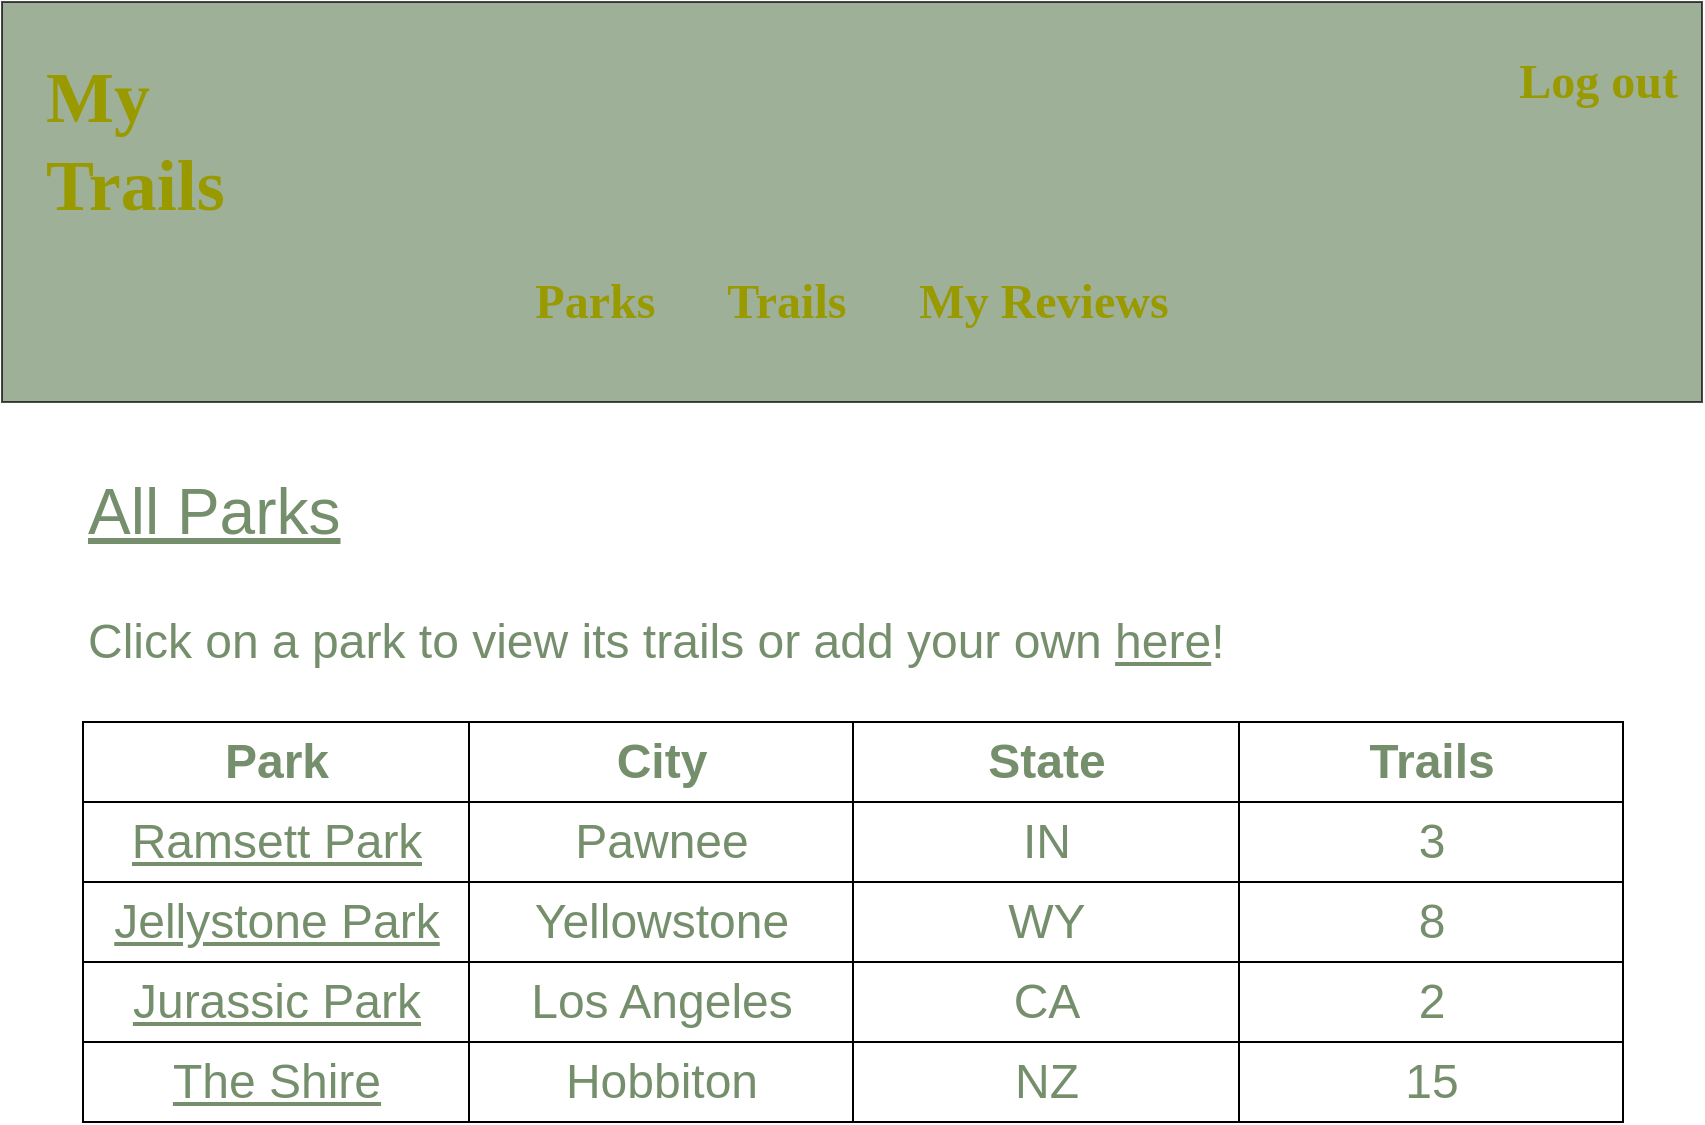 <mxfile>
    <diagram id="vAeUh7GE5oxJhPm7hiSd" name="Page-1">
        <mxGraphModel dx="1114" dy="1252" grid="1" gridSize="10" guides="1" tooltips="1" connect="1" arrows="1" fold="1" page="1" pageScale="1" pageWidth="850" pageHeight="1100" background="none" math="0" shadow="0">
            <root>
                <mxCell id="0"/>
                <mxCell id="1" parent="0"/>
                <mxCell id="2" value="" style="whiteSpace=wrap;html=1;fillColor=#758F6C;movable=0;resizable=0;rotatable=0;deletable=0;editable=0;connectable=0;opacity=70;" parent="1" vertex="1">
                    <mxGeometry width="850" height="200" as="geometry"/>
                </mxCell>
                <mxCell id="3" value="&lt;font face=&quot;Verdana&quot; style=&quot;font-size: 36px;&quot;&gt;My&lt;br&gt;Trails&lt;/font&gt;" style="text;strokeColor=none;align=left;fillColor=none;html=1;verticalAlign=middle;whiteSpace=wrap;rounded=0;fontColor=#999900;fontStyle=1;labelBorderColor=none;" parent="1" vertex="1">
                    <mxGeometry x="20" y="20" width="210" height="100" as="geometry"/>
                </mxCell>
                <mxCell id="6" value="&lt;div style=&quot;&quot;&gt;&lt;font face=&quot;Verdana&quot;&gt;&lt;span style=&quot;font-size: 24px;&quot;&gt;Log out&lt;/span&gt;&lt;/font&gt;&lt;/div&gt;" style="text;strokeColor=none;align=right;fillColor=none;html=1;verticalAlign=middle;whiteSpace=wrap;rounded=0;fontColor=#999900;fontStyle=1;labelBorderColor=none;" parent="1" vertex="1">
                    <mxGeometry x="690" y="10" width="150" height="60" as="geometry"/>
                </mxCell>
                <mxCell id="7" value="&lt;div style=&quot;&quot;&gt;&lt;font face=&quot;Verdana&quot;&gt;&lt;span style=&quot;font-size: 24px;&quot;&gt;Parks&lt;span style=&quot;white-space: pre;&quot;&gt;&#9;&lt;/span&gt;Trails&amp;nbsp;&lt;span style=&quot;white-space: pre;&quot;&gt;&#9;&lt;/span&gt;My Reviews&lt;/span&gt;&lt;/font&gt;&lt;/div&gt;" style="text;strokeColor=none;align=center;fillColor=none;html=1;verticalAlign=middle;whiteSpace=wrap;rounded=0;fontColor=#999900;fontStyle=1;labelBorderColor=none;strokeOpacity=100;" parent="1" vertex="1">
                    <mxGeometry x="194" y="120" width="462" height="60" as="geometry"/>
                </mxCell>
                <mxCell id="18" value="&lt;font style=&quot;font-size: 24px;&quot; color=&quot;#758f6c&quot;&gt;Click on a park to view its trails or add your own &lt;u&gt;here&lt;/u&gt;!&lt;/font&gt;" style="text;strokeColor=none;align=left;fillColor=none;html=1;verticalAlign=middle;whiteSpace=wrap;rounded=0;fontColor=#B3B300;" parent="1" vertex="1">
                    <mxGeometry x="40.5" y="280" width="610" height="80" as="geometry"/>
                </mxCell>
                <mxCell id="30" value="" style="shape=table;startSize=0;container=1;collapsible=0;childLayout=tableLayout;fontSize=24;fontColor=#758F6C;strokeColor=default;" parent="1" vertex="1">
                    <mxGeometry x="40.5" y="360" width="770" height="200" as="geometry"/>
                </mxCell>
                <mxCell id="31" value="" style="shape=tableRow;horizontal=0;startSize=0;swimlaneHead=0;swimlaneBody=0;top=0;left=0;bottom=0;right=0;collapsible=0;dropTarget=0;fillColor=none;points=[[0,0.5],[1,0.5]];portConstraint=eastwest;fontSize=24;fontColor=#758F6C;" parent="30" vertex="1">
                    <mxGeometry width="770" height="40" as="geometry"/>
                </mxCell>
                <mxCell id="32" value="Park" style="shape=partialRectangle;html=1;whiteSpace=wrap;connectable=0;overflow=hidden;fillColor=none;top=0;left=0;bottom=0;right=0;pointerEvents=1;fontSize=24;fontColor=#758F6C;fontStyle=1" parent="31" vertex="1">
                    <mxGeometry width="193" height="40" as="geometry">
                        <mxRectangle width="193" height="40" as="alternateBounds"/>
                    </mxGeometry>
                </mxCell>
                <mxCell id="33" value="City" style="shape=partialRectangle;html=1;whiteSpace=wrap;connectable=0;overflow=hidden;fillColor=none;top=0;left=0;bottom=0;right=0;pointerEvents=1;fontSize=24;fontColor=#758F6C;fontStyle=1" parent="31" vertex="1">
                    <mxGeometry x="193" width="192" height="40" as="geometry">
                        <mxRectangle width="192" height="40" as="alternateBounds"/>
                    </mxGeometry>
                </mxCell>
                <mxCell id="34" value="State" style="shape=partialRectangle;html=1;whiteSpace=wrap;connectable=0;overflow=hidden;fillColor=none;top=0;left=0;bottom=0;right=0;pointerEvents=1;fontSize=24;fontColor=#758F6C;fontStyle=1" parent="31" vertex="1">
                    <mxGeometry x="385" width="193" height="40" as="geometry">
                        <mxRectangle width="193" height="40" as="alternateBounds"/>
                    </mxGeometry>
                </mxCell>
                <mxCell id="35" value="Trails" style="shape=partialRectangle;html=1;whiteSpace=wrap;connectable=0;overflow=hidden;fillColor=none;top=0;left=0;bottom=0;right=0;pointerEvents=1;fontSize=24;fontColor=#758F6C;fontStyle=1" parent="31" vertex="1">
                    <mxGeometry x="578" width="192" height="40" as="geometry">
                        <mxRectangle width="192" height="40" as="alternateBounds"/>
                    </mxGeometry>
                </mxCell>
                <mxCell id="36" value="" style="shape=tableRow;horizontal=0;startSize=0;swimlaneHead=0;swimlaneBody=0;top=0;left=0;bottom=0;right=0;collapsible=0;dropTarget=0;fillColor=none;points=[[0,0.5],[1,0.5]];portConstraint=eastwest;fontSize=24;fontColor=#758F6C;" parent="30" vertex="1">
                    <mxGeometry y="40" width="770" height="40" as="geometry"/>
                </mxCell>
                <mxCell id="37" value="Ramsett Park" style="shape=partialRectangle;html=1;whiteSpace=wrap;connectable=0;overflow=hidden;fillColor=none;top=0;left=0;bottom=0;right=0;pointerEvents=1;fontSize=24;fontColor=#758F6C;strokeColor=default;perimeterSpacing=0;fontStyle=4" parent="36" vertex="1">
                    <mxGeometry width="193" height="40" as="geometry">
                        <mxRectangle width="193" height="40" as="alternateBounds"/>
                    </mxGeometry>
                </mxCell>
                <mxCell id="38" value="Pawnee" style="shape=partialRectangle;html=1;whiteSpace=wrap;connectable=0;overflow=hidden;fillColor=none;top=0;left=0;bottom=0;right=0;pointerEvents=1;fontSize=24;fontColor=#758F6C;strokeColor=default;perimeterSpacing=0;" parent="36" vertex="1">
                    <mxGeometry x="193" width="192" height="40" as="geometry">
                        <mxRectangle width="192" height="40" as="alternateBounds"/>
                    </mxGeometry>
                </mxCell>
                <mxCell id="39" value="IN" style="shape=partialRectangle;html=1;whiteSpace=wrap;connectable=0;overflow=hidden;fillColor=none;top=0;left=0;bottom=0;right=0;pointerEvents=1;fontSize=24;fontColor=#758F6C;strokeColor=default;perimeterSpacing=0;" parent="36" vertex="1">
                    <mxGeometry x="385" width="193" height="40" as="geometry">
                        <mxRectangle width="193" height="40" as="alternateBounds"/>
                    </mxGeometry>
                </mxCell>
                <mxCell id="40" value="3" style="shape=partialRectangle;html=1;whiteSpace=wrap;connectable=0;overflow=hidden;fillColor=none;top=0;left=0;bottom=0;right=0;pointerEvents=1;fontSize=24;fontColor=#758F6C;strokeColor=default;perimeterSpacing=0;" parent="36" vertex="1">
                    <mxGeometry x="578" width="192" height="40" as="geometry">
                        <mxRectangle width="192" height="40" as="alternateBounds"/>
                    </mxGeometry>
                </mxCell>
                <mxCell id="41" value="" style="shape=tableRow;horizontal=0;startSize=0;swimlaneHead=0;swimlaneBody=0;top=0;left=0;bottom=0;right=0;collapsible=0;dropTarget=0;fillColor=none;points=[[0,0.5],[1,0.5]];portConstraint=eastwest;fontSize=24;fontColor=#758F6C;" parent="30" vertex="1">
                    <mxGeometry y="80" width="770" height="40" as="geometry"/>
                </mxCell>
                <mxCell id="42" value="Jellystone Park" style="shape=partialRectangle;html=1;whiteSpace=wrap;connectable=0;overflow=hidden;fillColor=none;top=0;left=0;bottom=0;right=0;pointerEvents=1;fontSize=24;fontColor=#758F6C;fontStyle=4" parent="41" vertex="1">
                    <mxGeometry width="193" height="40" as="geometry">
                        <mxRectangle width="193" height="40" as="alternateBounds"/>
                    </mxGeometry>
                </mxCell>
                <mxCell id="43" value="Yellowstone" style="shape=partialRectangle;html=1;whiteSpace=wrap;connectable=0;overflow=hidden;fillColor=none;top=0;left=0;bottom=0;right=0;pointerEvents=1;fontSize=24;fontColor=#758F6C;" parent="41" vertex="1">
                    <mxGeometry x="193" width="192" height="40" as="geometry">
                        <mxRectangle width="192" height="40" as="alternateBounds"/>
                    </mxGeometry>
                </mxCell>
                <mxCell id="44" value="WY" style="shape=partialRectangle;html=1;whiteSpace=wrap;connectable=0;overflow=hidden;fillColor=none;top=0;left=0;bottom=0;right=0;pointerEvents=1;fontSize=24;fontColor=#758F6C;" parent="41" vertex="1">
                    <mxGeometry x="385" width="193" height="40" as="geometry">
                        <mxRectangle width="193" height="40" as="alternateBounds"/>
                    </mxGeometry>
                </mxCell>
                <mxCell id="45" value="8" style="shape=partialRectangle;html=1;whiteSpace=wrap;connectable=0;overflow=hidden;fillColor=none;top=0;left=0;bottom=0;right=0;pointerEvents=1;fontSize=24;fontColor=#758F6C;" parent="41" vertex="1">
                    <mxGeometry x="578" width="192" height="40" as="geometry">
                        <mxRectangle width="192" height="40" as="alternateBounds"/>
                    </mxGeometry>
                </mxCell>
                <mxCell id="51" style="shape=tableRow;horizontal=0;startSize=0;swimlaneHead=0;swimlaneBody=0;top=0;left=0;bottom=0;right=0;collapsible=0;dropTarget=0;fillColor=none;points=[[0,0.5],[1,0.5]];portConstraint=eastwest;fontSize=24;fontColor=#758F6C;" parent="30" vertex="1">
                    <mxGeometry y="120" width="770" height="40" as="geometry"/>
                </mxCell>
                <mxCell id="52" value="Jurassic Park" style="shape=partialRectangle;html=1;whiteSpace=wrap;connectable=0;overflow=hidden;fillColor=none;top=0;left=0;bottom=0;right=0;pointerEvents=1;fontSize=24;fontColor=#758F6C;fontStyle=4" parent="51" vertex="1">
                    <mxGeometry width="193" height="40" as="geometry">
                        <mxRectangle width="193" height="40" as="alternateBounds"/>
                    </mxGeometry>
                </mxCell>
                <mxCell id="53" value="Los Angeles" style="shape=partialRectangle;html=1;whiteSpace=wrap;connectable=0;overflow=hidden;fillColor=none;top=0;left=0;bottom=0;right=0;pointerEvents=1;fontSize=24;fontColor=#758F6C;" parent="51" vertex="1">
                    <mxGeometry x="193" width="192" height="40" as="geometry">
                        <mxRectangle width="192" height="40" as="alternateBounds"/>
                    </mxGeometry>
                </mxCell>
                <mxCell id="54" value="CA" style="shape=partialRectangle;html=1;whiteSpace=wrap;connectable=0;overflow=hidden;fillColor=none;top=0;left=0;bottom=0;right=0;pointerEvents=1;fontSize=24;fontColor=#758F6C;" parent="51" vertex="1">
                    <mxGeometry x="385" width="193" height="40" as="geometry">
                        <mxRectangle width="193" height="40" as="alternateBounds"/>
                    </mxGeometry>
                </mxCell>
                <mxCell id="55" value="2" style="shape=partialRectangle;html=1;whiteSpace=wrap;connectable=0;overflow=hidden;fillColor=none;top=0;left=0;bottom=0;right=0;pointerEvents=1;fontSize=24;fontColor=#758F6C;" parent="51" vertex="1">
                    <mxGeometry x="578" width="192" height="40" as="geometry">
                        <mxRectangle width="192" height="40" as="alternateBounds"/>
                    </mxGeometry>
                </mxCell>
                <mxCell id="46" style="shape=tableRow;horizontal=0;startSize=0;swimlaneHead=0;swimlaneBody=0;top=0;left=0;bottom=0;right=0;collapsible=0;dropTarget=0;fillColor=none;points=[[0,0.5],[1,0.5]];portConstraint=eastwest;fontSize=24;fontColor=#758F6C;" parent="30" vertex="1">
                    <mxGeometry y="160" width="770" height="40" as="geometry"/>
                </mxCell>
                <mxCell id="47" value="The Shire" style="shape=partialRectangle;html=1;whiteSpace=wrap;connectable=0;overflow=hidden;fillColor=none;top=0;left=0;bottom=0;right=0;pointerEvents=1;fontSize=24;fontColor=#758F6C;fontStyle=4" parent="46" vertex="1">
                    <mxGeometry width="193" height="40" as="geometry">
                        <mxRectangle width="193" height="40" as="alternateBounds"/>
                    </mxGeometry>
                </mxCell>
                <mxCell id="48" value="Hobbiton" style="shape=partialRectangle;html=1;whiteSpace=wrap;connectable=0;overflow=hidden;fillColor=none;top=0;left=0;bottom=0;right=0;pointerEvents=1;fontSize=24;fontColor=#758F6C;" parent="46" vertex="1">
                    <mxGeometry x="193" width="192" height="40" as="geometry">
                        <mxRectangle width="192" height="40" as="alternateBounds"/>
                    </mxGeometry>
                </mxCell>
                <mxCell id="49" value="NZ" style="shape=partialRectangle;html=1;whiteSpace=wrap;connectable=0;overflow=hidden;fillColor=none;top=0;left=0;bottom=0;right=0;pointerEvents=1;fontSize=24;fontColor=#758F6C;" parent="46" vertex="1">
                    <mxGeometry x="385" width="193" height="40" as="geometry">
                        <mxRectangle width="193" height="40" as="alternateBounds"/>
                    </mxGeometry>
                </mxCell>
                <mxCell id="50" value="15" style="shape=partialRectangle;html=1;whiteSpace=wrap;connectable=0;overflow=hidden;fillColor=none;top=0;left=0;bottom=0;right=0;pointerEvents=1;fontSize=24;fontColor=#758F6C;" parent="46" vertex="1">
                    <mxGeometry x="578" width="192" height="40" as="geometry">
                        <mxRectangle width="192" height="40" as="alternateBounds"/>
                    </mxGeometry>
                </mxCell>
                <mxCell id="57" value="&lt;font color=&quot;#758f6c&quot;&gt;&lt;span style=&quot;font-size: 32px;&quot;&gt;&lt;u&gt;All Parks&lt;/u&gt;&lt;/span&gt;&lt;/font&gt;" style="text;strokeColor=none;align=left;fillColor=none;html=1;verticalAlign=middle;whiteSpace=wrap;rounded=0;fontColor=#B3B300;" vertex="1" parent="1">
                    <mxGeometry x="40.5" y="230" width="170" height="50" as="geometry"/>
                </mxCell>
            </root>
        </mxGraphModel>
    </diagram>
</mxfile>